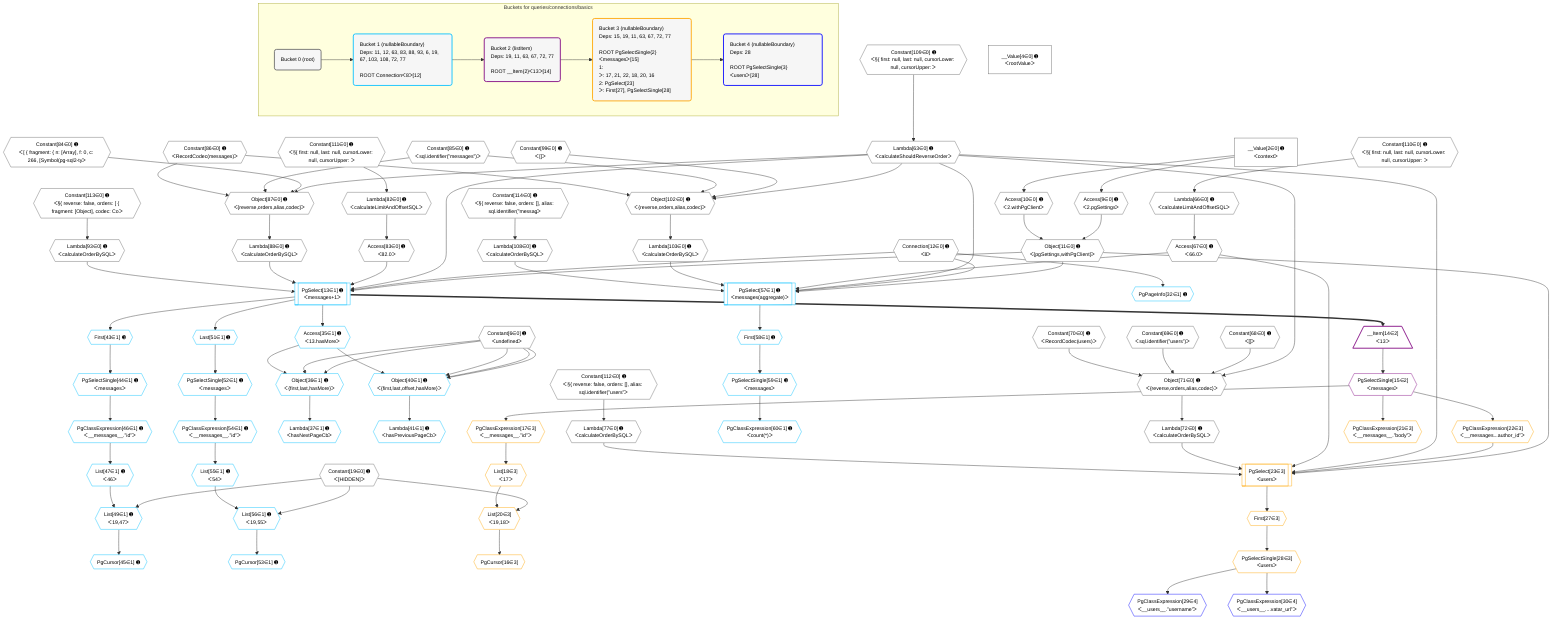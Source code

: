 %%{init: {'themeVariables': { 'fontSize': '12px'}}}%%
graph TD
    classDef path fill:#eee,stroke:#000,color:#000
    classDef plan fill:#fff,stroke-width:1px,color:#000
    classDef itemplan fill:#fff,stroke-width:2px,color:#000
    classDef unbatchedplan fill:#dff,stroke-width:1px,color:#000
    classDef sideeffectplan fill:#fcc,stroke-width:2px,color:#000
    classDef bucket fill:#f6f6f6,color:#000,stroke-width:2px,text-align:left


    %% plan dependencies
    Object71{{"Object[71∈0] ➊<br />ᐸ{reverse,orders,alias,codec}ᐳ"}}:::plan
    Lambda63{{"Lambda[63∈0] ➊<br />ᐸcalculateShouldReverseOrderᐳ"}}:::plan
    Constant68{{"Constant[68∈0] ➊<br />ᐸ[]ᐳ"}}:::plan
    Constant69{{"Constant[69∈0] ➊<br />ᐸsql.identifier(”users”)ᐳ"}}:::plan
    Constant70{{"Constant[70∈0] ➊<br />ᐸRecordCodec(users)ᐳ"}}:::plan
    Lambda63 & Constant68 & Constant69 & Constant70 --> Object71
    Object87{{"Object[87∈0] ➊<br />ᐸ{reverse,orders,alias,codec}ᐳ"}}:::plan
    Constant84{{"Constant[84∈0] ➊<br />ᐸ[ { fragment: { n: [Array], f: 0, c: 266, [Symbol(pg-sql2-tyᐳ"}}:::plan
    Constant85{{"Constant[85∈0] ➊<br />ᐸsql.identifier(”messages”)ᐳ"}}:::plan
    Constant86{{"Constant[86∈0] ➊<br />ᐸRecordCodec(messages)ᐳ"}}:::plan
    Lambda63 & Constant84 & Constant85 & Constant86 --> Object87
    Object102{{"Object[102∈0] ➊<br />ᐸ{reverse,orders,alias,codec}ᐳ"}}:::plan
    Constant99{{"Constant[99∈0] ➊<br />ᐸ[]ᐳ"}}:::plan
    Lambda63 & Constant99 & Constant85 & Constant86 --> Object102
    Object11{{"Object[11∈0] ➊<br />ᐸ{pgSettings,withPgClient}ᐳ"}}:::plan
    Access9{{"Access[9∈0] ➊<br />ᐸ2.pgSettingsᐳ"}}:::plan
    Access10{{"Access[10∈0] ➊<br />ᐸ2.withPgClientᐳ"}}:::plan
    Access9 & Access10 --> Object11
    __Value2["__Value[2∈0] ➊<br />ᐸcontextᐳ"]:::plan
    __Value2 --> Access9
    __Value2 --> Access10
    Constant109{{"Constant[109∈0] ➊<br />ᐸ§{ first: null, last: null, cursorLower: null, cursorUpper: ᐳ"}}:::plan
    Constant109 --> Lambda63
    Lambda66{{"Lambda[66∈0] ➊<br />ᐸcalculateLimitAndOffsetSQLᐳ"}}:::plan
    Constant110{{"Constant[110∈0] ➊<br />ᐸ§{ first: null, last: null, cursorLower: null, cursorUpper: ᐳ"}}:::plan
    Constant110 --> Lambda66
    Access67{{"Access[67∈0] ➊<br />ᐸ66.0ᐳ"}}:::plan
    Lambda66 --> Access67
    Lambda72{{"Lambda[72∈0] ➊<br />ᐸcalculateOrderBySQLᐳ"}}:::plan
    Object71 --> Lambda72
    Lambda77{{"Lambda[77∈0] ➊<br />ᐸcalculateOrderBySQLᐳ"}}:::plan
    Constant112{{"Constant[112∈0] ➊<br />ᐸ§{ reverse: false, orders: [], alias: sql.identifier(”users”ᐳ"}}:::plan
    Constant112 --> Lambda77
    Lambda82{{"Lambda[82∈0] ➊<br />ᐸcalculateLimitAndOffsetSQLᐳ"}}:::plan
    Constant111{{"Constant[111∈0] ➊<br />ᐸ§{ first: null, last: null, cursorLower: null, cursorUpper: ᐳ"}}:::plan
    Constant111 --> Lambda82
    Access83{{"Access[83∈0] ➊<br />ᐸ82.0ᐳ"}}:::plan
    Lambda82 --> Access83
    Lambda88{{"Lambda[88∈0] ➊<br />ᐸcalculateOrderBySQLᐳ"}}:::plan
    Object87 --> Lambda88
    Lambda93{{"Lambda[93∈0] ➊<br />ᐸcalculateOrderBySQLᐳ"}}:::plan
    Constant113{{"Constant[113∈0] ➊<br />ᐸ§{ reverse: false, orders: [ { fragment: [Object], codec: Coᐳ"}}:::plan
    Constant113 --> Lambda93
    Lambda103{{"Lambda[103∈0] ➊<br />ᐸcalculateOrderBySQLᐳ"}}:::plan
    Object102 --> Lambda103
    Lambda108{{"Lambda[108∈0] ➊<br />ᐸcalculateOrderBySQLᐳ"}}:::plan
    Constant114{{"Constant[114∈0] ➊<br />ᐸ§{ reverse: false, orders: [], alias: sql.identifier(”messagᐳ"}}:::plan
    Constant114 --> Lambda108
    __Value4["__Value[4∈0] ➊<br />ᐸrootValueᐳ"]:::plan
    Constant6{{"Constant[6∈0] ➊<br />ᐸundefinedᐳ"}}:::plan
    Connection12{{"Connection[12∈0] ➊<br />ᐸ8ᐳ"}}:::plan
    Constant19{{"Constant[19∈0] ➊<br />ᐸ[HIDDEN]ᐳ"}}:::plan
    PgSelect13[["PgSelect[13∈1] ➊<br />ᐸmessages+1ᐳ"]]:::plan
    Object11 & Connection12 & Lambda63 & Access83 & Lambda88 & Lambda93 --> PgSelect13
    PgSelect57[["PgSelect[57∈1] ➊<br />ᐸmessages(aggregate)ᐳ"]]:::plan
    Object11 & Connection12 & Lambda63 & Access67 & Lambda103 & Lambda108 --> PgSelect57
    Object40{{"Object[40∈1] ➊<br />ᐸ{first,last,offset,hasMore}ᐳ"}}:::plan
    Access35{{"Access[35∈1] ➊<br />ᐸ13.hasMoreᐳ"}}:::plan
    Constant6 & Constant6 & Constant6 & Access35 --> Object40
    Object36{{"Object[36∈1] ➊<br />ᐸ{first,last,hasMore}ᐳ"}}:::plan
    Constant6 & Constant6 & Access35 --> Object36
    List49{{"List[49∈1] ➊<br />ᐸ19,47ᐳ"}}:::plan
    List47{{"List[47∈1] ➊<br />ᐸ46ᐳ"}}:::plan
    Constant19 & List47 --> List49
    List56{{"List[56∈1] ➊<br />ᐸ19,55ᐳ"}}:::plan
    List55{{"List[55∈1] ➊<br />ᐸ54ᐳ"}}:::plan
    Constant19 & List55 --> List56
    PgPageInfo32{{"PgPageInfo[32∈1] ➊"}}:::plan
    Connection12 --> PgPageInfo32
    PgSelect13 --> Access35
    Lambda37{{"Lambda[37∈1] ➊<br />ᐸhasNextPageCbᐳ"}}:::plan
    Object36 --> Lambda37
    Lambda41{{"Lambda[41∈1] ➊<br />ᐸhasPreviousPageCbᐳ"}}:::plan
    Object40 --> Lambda41
    First43{{"First[43∈1] ➊"}}:::plan
    PgSelect13 --> First43
    PgSelectSingle44{{"PgSelectSingle[44∈1] ➊<br />ᐸmessagesᐳ"}}:::plan
    First43 --> PgSelectSingle44
    PgCursor45{{"PgCursor[45∈1] ➊"}}:::plan
    List49 --> PgCursor45
    PgClassExpression46{{"PgClassExpression[46∈1] ➊<br />ᐸ__messages__.”id”ᐳ"}}:::plan
    PgSelectSingle44 --> PgClassExpression46
    PgClassExpression46 --> List47
    Last51{{"Last[51∈1] ➊"}}:::plan
    PgSelect13 --> Last51
    PgSelectSingle52{{"PgSelectSingle[52∈1] ➊<br />ᐸmessagesᐳ"}}:::plan
    Last51 --> PgSelectSingle52
    PgCursor53{{"PgCursor[53∈1] ➊"}}:::plan
    List56 --> PgCursor53
    PgClassExpression54{{"PgClassExpression[54∈1] ➊<br />ᐸ__messages__.”id”ᐳ"}}:::plan
    PgSelectSingle52 --> PgClassExpression54
    PgClassExpression54 --> List55
    First58{{"First[58∈1] ➊"}}:::plan
    PgSelect57 --> First58
    PgSelectSingle59{{"PgSelectSingle[59∈1] ➊<br />ᐸmessagesᐳ"}}:::plan
    First58 --> PgSelectSingle59
    PgClassExpression60{{"PgClassExpression[60∈1] ➊<br />ᐸcount(*)ᐳ"}}:::plan
    PgSelectSingle59 --> PgClassExpression60
    __Item14[/"__Item[14∈2]<br />ᐸ13ᐳ"\]:::itemplan
    PgSelect13 ==> __Item14
    PgSelectSingle15{{"PgSelectSingle[15∈2]<br />ᐸmessagesᐳ"}}:::plan
    __Item14 --> PgSelectSingle15
    PgSelect23[["PgSelect[23∈3]<br />ᐸusersᐳ"]]:::plan
    PgClassExpression22{{"PgClassExpression[22∈3]<br />ᐸ__messages...author_id”ᐳ"}}:::plan
    Object11 & PgClassExpression22 & Lambda63 & Access67 & Lambda72 & Lambda77 --> PgSelect23
    List20{{"List[20∈3]<br />ᐸ19,18ᐳ"}}:::plan
    List18{{"List[18∈3]<br />ᐸ17ᐳ"}}:::plan
    Constant19 & List18 --> List20
    PgCursor16{{"PgCursor[16∈3]"}}:::plan
    List20 --> PgCursor16
    PgClassExpression17{{"PgClassExpression[17∈3]<br />ᐸ__messages__.”id”ᐳ"}}:::plan
    PgSelectSingle15 --> PgClassExpression17
    PgClassExpression17 --> List18
    PgClassExpression21{{"PgClassExpression[21∈3]<br />ᐸ__messages__.”body”ᐳ"}}:::plan
    PgSelectSingle15 --> PgClassExpression21
    PgSelectSingle15 --> PgClassExpression22
    First27{{"First[27∈3]"}}:::plan
    PgSelect23 --> First27
    PgSelectSingle28{{"PgSelectSingle[28∈3]<br />ᐸusersᐳ"}}:::plan
    First27 --> PgSelectSingle28
    PgClassExpression29{{"PgClassExpression[29∈4]<br />ᐸ__users__.”username”ᐳ"}}:::plan
    PgSelectSingle28 --> PgClassExpression29
    PgClassExpression30{{"PgClassExpression[30∈4]<br />ᐸ__users__....vatar_url”ᐳ"}}:::plan
    PgSelectSingle28 --> PgClassExpression30

    %% define steps

    subgraph "Buckets for queries/connections/basics"
    Bucket0("Bucket 0 (root)"):::bucket
    classDef bucket0 stroke:#696969
    class Bucket0,__Value2,__Value4,Constant6,Access9,Access10,Object11,Connection12,Constant19,Lambda63,Lambda66,Access67,Constant68,Constant69,Constant70,Object71,Lambda72,Lambda77,Lambda82,Access83,Constant84,Constant85,Constant86,Object87,Lambda88,Lambda93,Constant99,Object102,Lambda103,Lambda108,Constant109,Constant110,Constant111,Constant112,Constant113,Constant114 bucket0
    Bucket1("Bucket 1 (nullableBoundary)<br />Deps: 11, 12, 63, 83, 88, 93, 6, 19, 67, 103, 108, 72, 77<br /><br />ROOT Connectionᐸ8ᐳ[12]"):::bucket
    classDef bucket1 stroke:#00bfff
    class Bucket1,PgSelect13,PgPageInfo32,Access35,Object36,Lambda37,Object40,Lambda41,First43,PgSelectSingle44,PgCursor45,PgClassExpression46,List47,List49,Last51,PgSelectSingle52,PgCursor53,PgClassExpression54,List55,List56,PgSelect57,First58,PgSelectSingle59,PgClassExpression60 bucket1
    Bucket2("Bucket 2 (listItem)<br />Deps: 19, 11, 63, 67, 72, 77<br /><br />ROOT __Item{2}ᐸ13ᐳ[14]"):::bucket
    classDef bucket2 stroke:#7f007f
    class Bucket2,__Item14,PgSelectSingle15 bucket2
    Bucket3("Bucket 3 (nullableBoundary)<br />Deps: 15, 19, 11, 63, 67, 72, 77<br /><br />ROOT PgSelectSingle{2}ᐸmessagesᐳ[15]<br />1: <br />ᐳ: 17, 21, 22, 18, 20, 16<br />2: PgSelect[23]<br />ᐳ: First[27], PgSelectSingle[28]"):::bucket
    classDef bucket3 stroke:#ffa500
    class Bucket3,PgCursor16,PgClassExpression17,List18,List20,PgClassExpression21,PgClassExpression22,PgSelect23,First27,PgSelectSingle28 bucket3
    Bucket4("Bucket 4 (nullableBoundary)<br />Deps: 28<br /><br />ROOT PgSelectSingle{3}ᐸusersᐳ[28]"):::bucket
    classDef bucket4 stroke:#0000ff
    class Bucket4,PgClassExpression29,PgClassExpression30 bucket4
    Bucket0 --> Bucket1
    Bucket1 --> Bucket2
    Bucket2 --> Bucket3
    Bucket3 --> Bucket4
    end